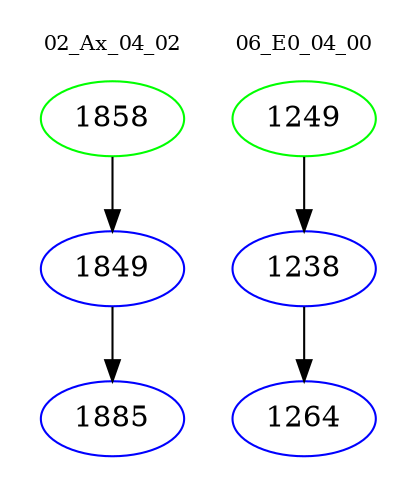 digraph{
subgraph cluster_0 {
color = white
label = "02_Ax_04_02";
fontsize=10;
T0_1858 [label="1858", color="green"]
T0_1858 -> T0_1849 [color="black"]
T0_1849 [label="1849", color="blue"]
T0_1849 -> T0_1885 [color="black"]
T0_1885 [label="1885", color="blue"]
}
subgraph cluster_1 {
color = white
label = "06_E0_04_00";
fontsize=10;
T1_1249 [label="1249", color="green"]
T1_1249 -> T1_1238 [color="black"]
T1_1238 [label="1238", color="blue"]
T1_1238 -> T1_1264 [color="black"]
T1_1264 [label="1264", color="blue"]
}
}

